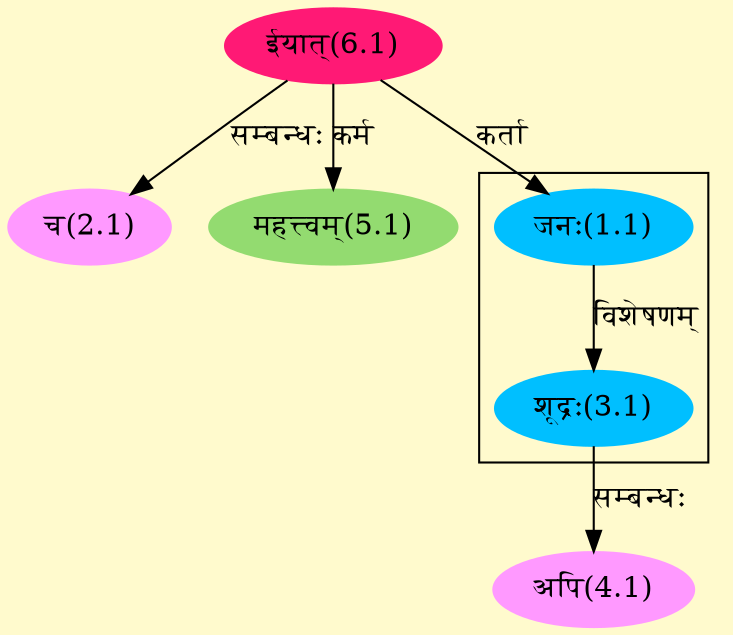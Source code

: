 digraph G{
rankdir=BT;
 compound=true;
 bgcolor="lemonchiffon1";

subgraph cluster_1{
Node3_1 [style=filled, color="#00BFFF" label = "शूद्रः(3.1)"]
Node1_1 [style=filled, color="#00BFFF" label = "जनः(1.1)"]

}
Node1_1 [style=filled, color="#00BFFF" label = "जनः(1.1)"]
Node6_1 [style=filled, color="#FF1975" label = "ईयात्(6.1)"]
Node2_1 [style=filled, color="#FF99FF" label = "च(2.1)"]
Node4_1 [style=filled, color="#FF99FF" label = "अपि(4.1)"]
Node3_1 [style=filled, color="#00BFFF" label = "शूद्रः(3.1)"]
Node5_1 [style=filled, color="#93DB70" label = "महत्त्वम्(5.1)"]
/* Start of Relations section */

Node1_1 -> Node6_1 [  label="कर्ता"  dir="back" ]
Node2_1 -> Node6_1 [  label="सम्बन्धः"  dir="back" ]
Node3_1 -> Node1_1 [  label="विशेषणम्"  dir="back" ]
Node4_1 -> Node3_1 [  label="सम्बन्धः"  dir="back" ]
Node5_1 -> Node6_1 [  label="कर्म"  dir="back" ]
}

